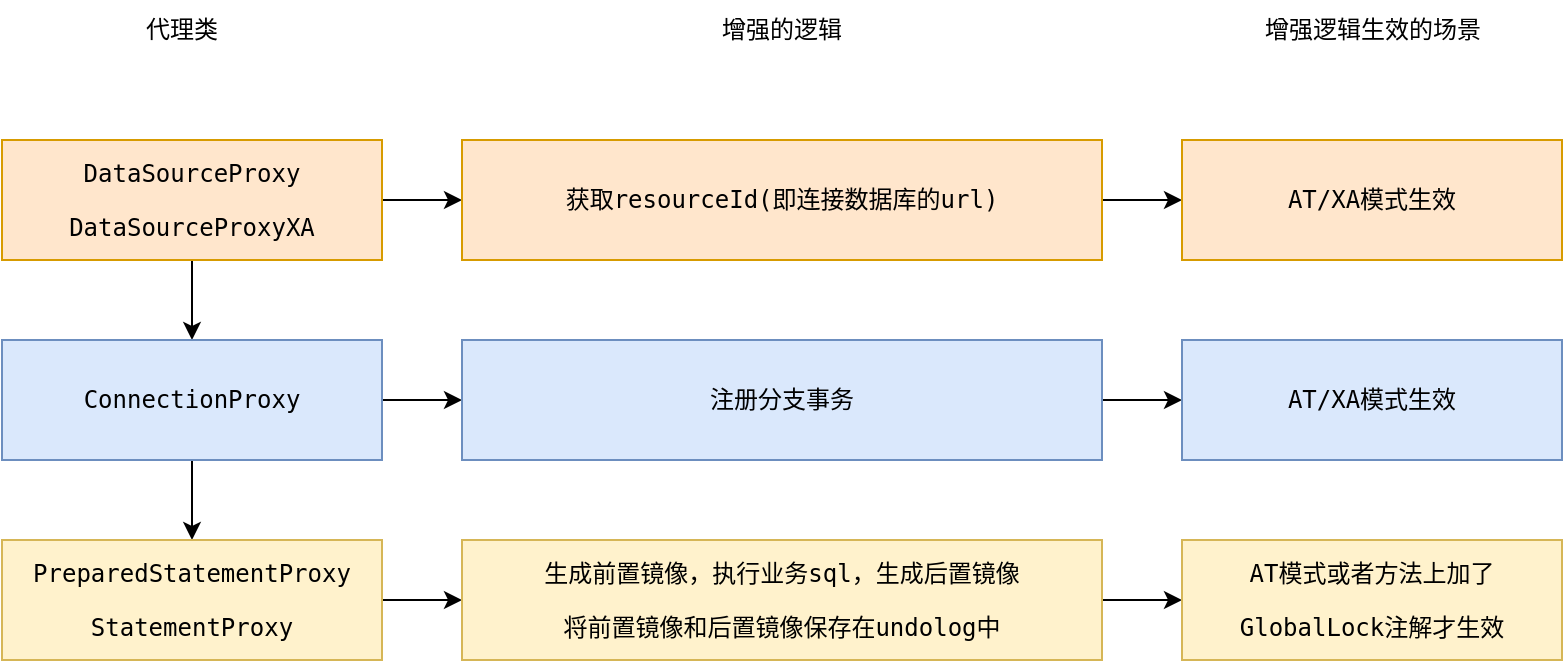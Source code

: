 <mxfile version="15.6.2" type="github">
  <diagram id="u3Zg2BsVUNNMz6V2RDVz" name="Page-1">
    <mxGraphModel dx="946" dy="536" grid="1" gridSize="10" guides="1" tooltips="1" connect="1" arrows="1" fold="1" page="1" pageScale="1" pageWidth="827" pageHeight="1169" math="0" shadow="0">
      <root>
        <mxCell id="0" />
        <mxCell id="1" parent="0" />
        <mxCell id="nhiX5PiLSv-n0odFnTZD-1" style="edgeStyle=orthogonalEdgeStyle;rounded=0;orthogonalLoop=1;jettySize=auto;html=1;exitX=0.5;exitY=1;exitDx=0;exitDy=0;entryX=0.5;entryY=0;entryDx=0;entryDy=0;" edge="1" parent="1" source="diVe1SUPso8jmXrMDj8z-1" target="diVe1SUPso8jmXrMDj8z-3">
          <mxGeometry relative="1" as="geometry" />
        </mxCell>
        <mxCell id="nhiX5PiLSv-n0odFnTZD-3" value="" style="edgeStyle=orthogonalEdgeStyle;rounded=0;orthogonalLoop=1;jettySize=auto;html=1;" edge="1" parent="1" source="diVe1SUPso8jmXrMDj8z-1" target="diVe1SUPso8jmXrMDj8z-5">
          <mxGeometry relative="1" as="geometry" />
        </mxCell>
        <mxCell id="diVe1SUPso8jmXrMDj8z-1" value="&lt;pre&gt;DataSourceProxy&lt;/pre&gt;&lt;pre&gt;&lt;pre&gt;DataSourceProxyXA&lt;/pre&gt;&lt;/pre&gt;" style="rounded=0;whiteSpace=wrap;html=1;fillColor=#ffe6cc;strokeColor=#d79b00;" parent="1" vertex="1">
          <mxGeometry x="130" y="410" width="190" height="60" as="geometry" />
        </mxCell>
        <mxCell id="nhiX5PiLSv-n0odFnTZD-2" style="edgeStyle=orthogonalEdgeStyle;rounded=0;orthogonalLoop=1;jettySize=auto;html=1;exitX=0.5;exitY=1;exitDx=0;exitDy=0;entryX=0.5;entryY=0;entryDx=0;entryDy=0;" edge="1" parent="1" source="diVe1SUPso8jmXrMDj8z-3" target="diVe1SUPso8jmXrMDj8z-4">
          <mxGeometry relative="1" as="geometry" />
        </mxCell>
        <mxCell id="nhiX5PiLSv-n0odFnTZD-4" value="" style="edgeStyle=orthogonalEdgeStyle;rounded=0;orthogonalLoop=1;jettySize=auto;html=1;" edge="1" parent="1" source="diVe1SUPso8jmXrMDj8z-3" target="diVe1SUPso8jmXrMDj8z-6">
          <mxGeometry relative="1" as="geometry" />
        </mxCell>
        <mxCell id="diVe1SUPso8jmXrMDj8z-3" value="&lt;pre&gt;&lt;pre&gt;ConnectionProxy&lt;/pre&gt;&lt;/pre&gt;" style="rounded=0;whiteSpace=wrap;html=1;fillColor=#dae8fc;strokeColor=#6c8ebf;" parent="1" vertex="1">
          <mxGeometry x="130" y="510" width="190" height="60" as="geometry" />
        </mxCell>
        <mxCell id="nhiX5PiLSv-n0odFnTZD-5" value="" style="edgeStyle=orthogonalEdgeStyle;rounded=0;orthogonalLoop=1;jettySize=auto;html=1;" edge="1" parent="1" source="diVe1SUPso8jmXrMDj8z-4" target="diVe1SUPso8jmXrMDj8z-7">
          <mxGeometry relative="1" as="geometry" />
        </mxCell>
        <mxCell id="diVe1SUPso8jmXrMDj8z-4" value="&lt;pre&gt;&lt;pre&gt;&lt;pre&gt;PreparedStatementProxy&lt;/pre&gt;&lt;pre&gt;&lt;pre&gt;StatementProxy&lt;/pre&gt;&lt;/pre&gt;&lt;/pre&gt;&lt;/pre&gt;" style="rounded=0;whiteSpace=wrap;html=1;fillColor=#fff2cc;strokeColor=#d6b656;" parent="1" vertex="1">
          <mxGeometry x="130" y="610" width="190" height="60" as="geometry" />
        </mxCell>
        <mxCell id="nhiX5PiLSv-n0odFnTZD-10" style="edgeStyle=orthogonalEdgeStyle;rounded=0;orthogonalLoop=1;jettySize=auto;html=1;exitX=1;exitY=0.5;exitDx=0;exitDy=0;entryX=0;entryY=0.5;entryDx=0;entryDy=0;" edge="1" parent="1" source="diVe1SUPso8jmXrMDj8z-5" target="nhiX5PiLSv-n0odFnTZD-6">
          <mxGeometry relative="1" as="geometry" />
        </mxCell>
        <mxCell id="diVe1SUPso8jmXrMDj8z-5" value="&lt;pre&gt;获取resourceId(即连接数据库的url)&lt;/pre&gt;" style="rounded=0;whiteSpace=wrap;html=1;fillColor=#ffe6cc;strokeColor=#d79b00;" parent="1" vertex="1">
          <mxGeometry x="360" y="410" width="320" height="60" as="geometry" />
        </mxCell>
        <mxCell id="nhiX5PiLSv-n0odFnTZD-11" value="" style="edgeStyle=orthogonalEdgeStyle;rounded=0;orthogonalLoop=1;jettySize=auto;html=1;" edge="1" parent="1" source="diVe1SUPso8jmXrMDj8z-6" target="nhiX5PiLSv-n0odFnTZD-8">
          <mxGeometry relative="1" as="geometry" />
        </mxCell>
        <mxCell id="diVe1SUPso8jmXrMDj8z-6" value="&lt;pre&gt;注册分支事务&lt;/pre&gt;" style="rounded=0;whiteSpace=wrap;html=1;fillColor=#dae8fc;strokeColor=#6c8ebf;" parent="1" vertex="1">
          <mxGeometry x="360" y="510" width="320" height="60" as="geometry" />
        </mxCell>
        <mxCell id="nhiX5PiLSv-n0odFnTZD-12" value="" style="edgeStyle=orthogonalEdgeStyle;rounded=0;orthogonalLoop=1;jettySize=auto;html=1;" edge="1" parent="1" source="diVe1SUPso8jmXrMDj8z-7" target="nhiX5PiLSv-n0odFnTZD-9">
          <mxGeometry relative="1" as="geometry" />
        </mxCell>
        <mxCell id="diVe1SUPso8jmXrMDj8z-7" value="&lt;pre&gt;&lt;pre&gt;&lt;pre&gt;生成前置镜像，执行业务sql，生成后置镜像&lt;/pre&gt;&lt;pre&gt;将前置镜像和后置镜像保存在undolog中&lt;/pre&gt;&lt;/pre&gt;&lt;/pre&gt;" style="rounded=0;whiteSpace=wrap;html=1;fillColor=#fff2cc;strokeColor=#d6b656;" parent="1" vertex="1">
          <mxGeometry x="360" y="610" width="320" height="60" as="geometry" />
        </mxCell>
        <mxCell id="nhiX5PiLSv-n0odFnTZD-6" value="&lt;pre&gt;AT/XA模式生效&lt;/pre&gt;" style="rounded=0;whiteSpace=wrap;html=1;fillColor=#ffe6cc;strokeColor=#d79b00;" vertex="1" parent="1">
          <mxGeometry x="720" y="410" width="190" height="60" as="geometry" />
        </mxCell>
        <mxCell id="nhiX5PiLSv-n0odFnTZD-8" value="&lt;pre&gt;&lt;pre&gt;AT/XA模式生效&lt;/pre&gt;&lt;/pre&gt;" style="rounded=0;whiteSpace=wrap;html=1;fillColor=#dae8fc;strokeColor=#6c8ebf;" vertex="1" parent="1">
          <mxGeometry x="720" y="510" width="190" height="60" as="geometry" />
        </mxCell>
        <mxCell id="nhiX5PiLSv-n0odFnTZD-9" value="&lt;pre&gt;&lt;pre&gt;&lt;pre&gt;AT模式或者方法上加了&lt;/pre&gt;&lt;pre&gt;&lt;pre&gt;GlobalLock注解才生效&lt;/pre&gt;&lt;/pre&gt;&lt;/pre&gt;&lt;/pre&gt;" style="rounded=0;whiteSpace=wrap;html=1;fillColor=#fff2cc;strokeColor=#d6b656;" vertex="1" parent="1">
          <mxGeometry x="720" y="610" width="190" height="60" as="geometry" />
        </mxCell>
        <mxCell id="nhiX5PiLSv-n0odFnTZD-13" value="代理类" style="text;html=1;strokeColor=none;fillColor=none;align=center;verticalAlign=middle;whiteSpace=wrap;rounded=0;" vertex="1" parent="1">
          <mxGeometry x="190" y="340" width="60" height="30" as="geometry" />
        </mxCell>
        <mxCell id="nhiX5PiLSv-n0odFnTZD-14" value="增强的逻辑" style="text;html=1;strokeColor=none;fillColor=none;align=center;verticalAlign=middle;whiteSpace=wrap;rounded=0;" vertex="1" parent="1">
          <mxGeometry x="480" y="340" width="80" height="30" as="geometry" />
        </mxCell>
        <mxCell id="nhiX5PiLSv-n0odFnTZD-15" value="增强逻辑生效的场景" style="text;html=1;strokeColor=none;fillColor=none;align=center;verticalAlign=middle;whiteSpace=wrap;rounded=0;" vertex="1" parent="1">
          <mxGeometry x="752.5" y="340" width="125" height="30" as="geometry" />
        </mxCell>
      </root>
    </mxGraphModel>
  </diagram>
</mxfile>
